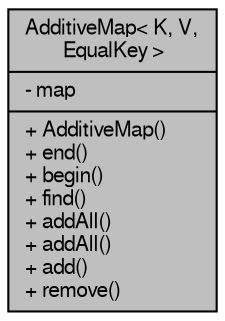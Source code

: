 digraph "AdditiveMap&lt; K, V, EqualKey &gt;"
{
  edge [fontname="FreeSans",fontsize="10",labelfontname="FreeSans",labelfontsize="10"];
  node [fontname="FreeSans",fontsize="10",shape=record];
  Node1 [label="{AdditiveMap\< K, V,\l EqualKey \>\n|- map\l|+ AdditiveMap()\l+ end()\l+ begin()\l+ find()\l+ addAll()\l+ addAll()\l+ add()\l+ remove()\l}",height=0.2,width=0.4,color="black", fillcolor="grey75", style="filled" fontcolor="black"];
}
